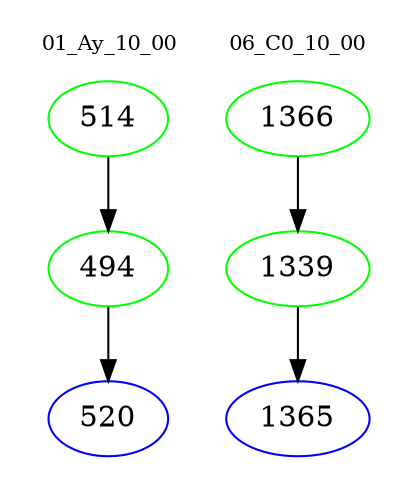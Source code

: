digraph{
subgraph cluster_0 {
color = white
label = "01_Ay_10_00";
fontsize=10;
T0_514 [label="514", color="green"]
T0_514 -> T0_494 [color="black"]
T0_494 [label="494", color="green"]
T0_494 -> T0_520 [color="black"]
T0_520 [label="520", color="blue"]
}
subgraph cluster_1 {
color = white
label = "06_C0_10_00";
fontsize=10;
T1_1366 [label="1366", color="green"]
T1_1366 -> T1_1339 [color="black"]
T1_1339 [label="1339", color="green"]
T1_1339 -> T1_1365 [color="black"]
T1_1365 [label="1365", color="blue"]
}
}
